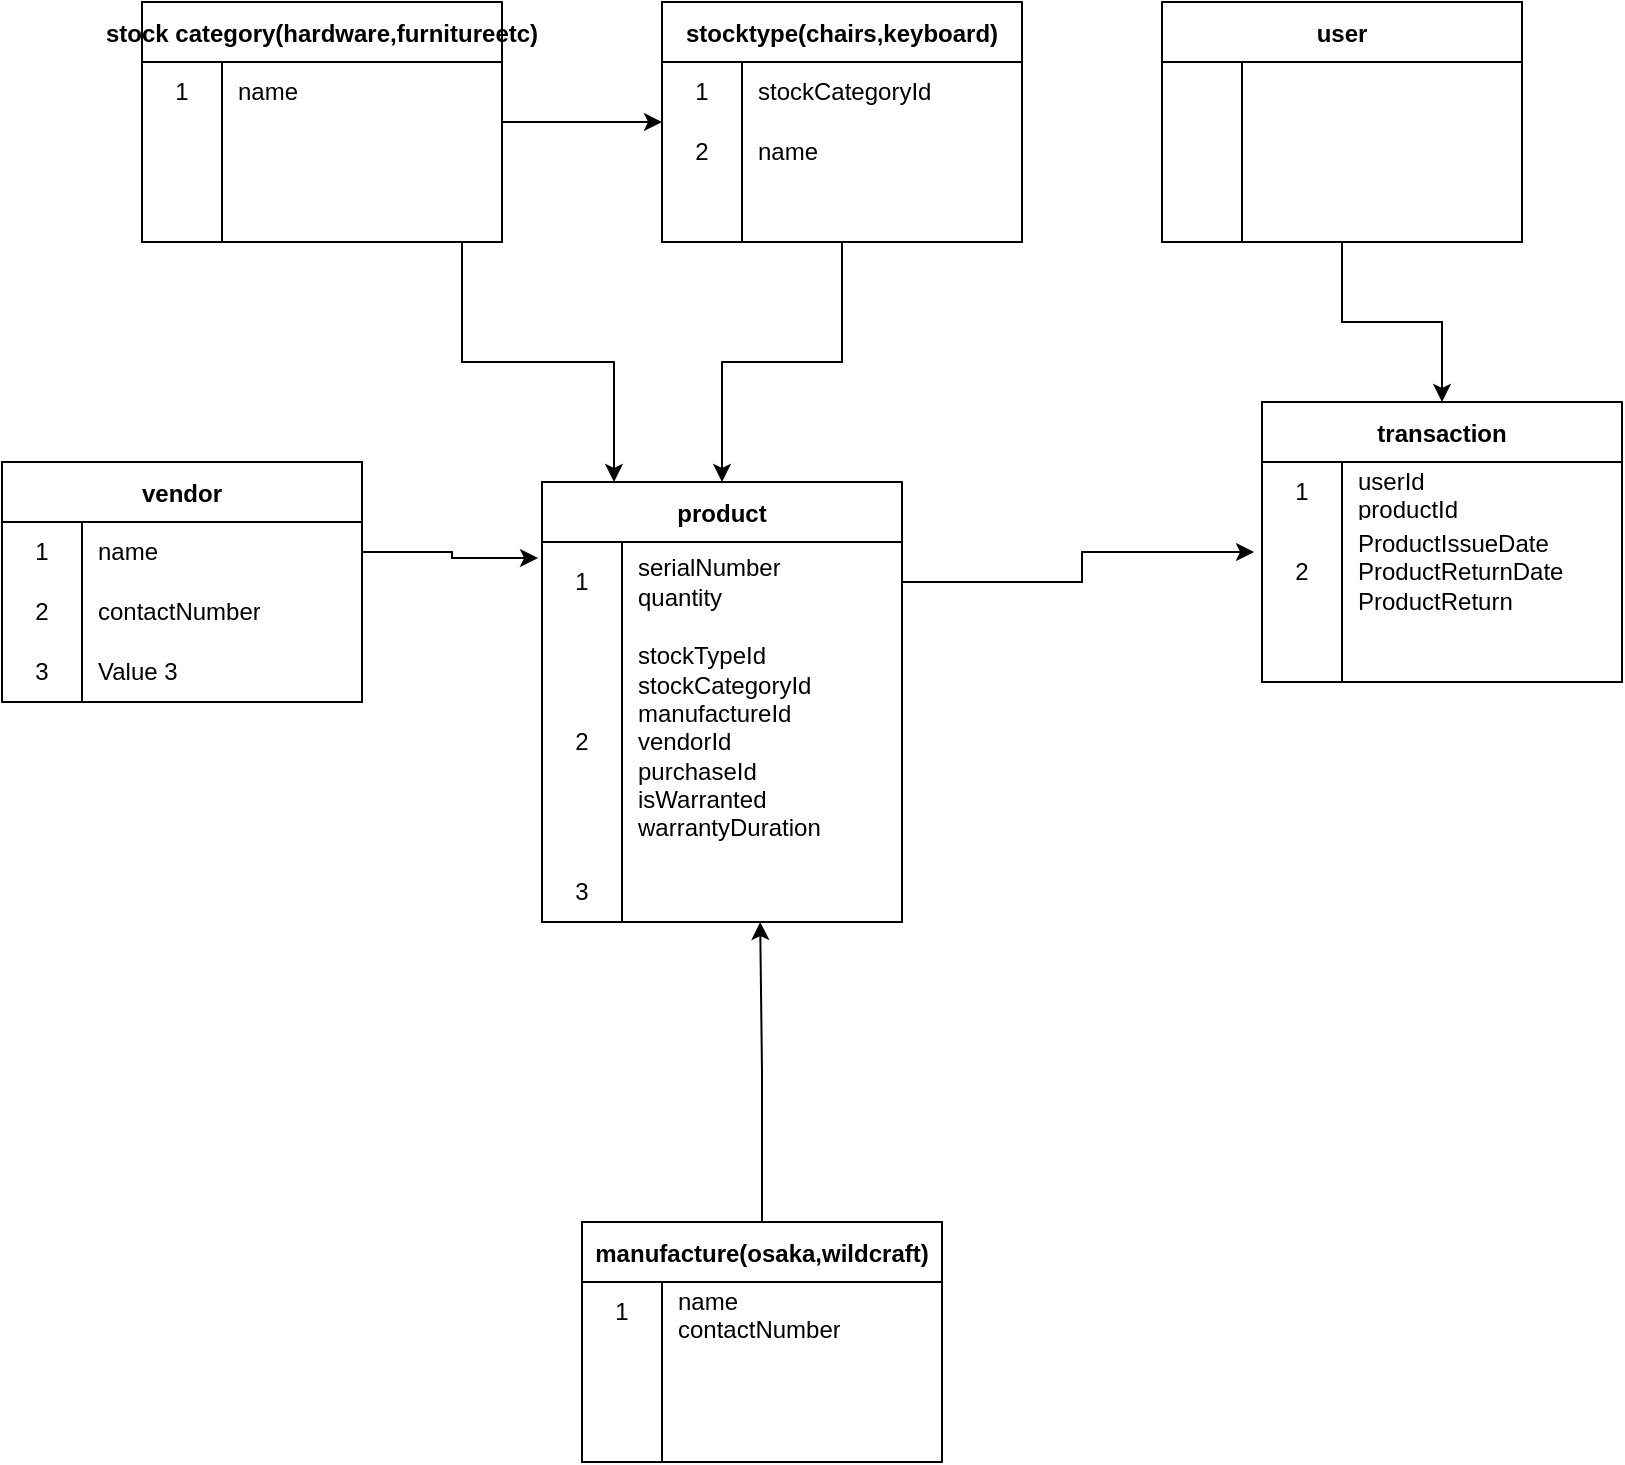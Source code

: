 <mxfile version="20.5.1" type="github">
  <diagram id="R2lEEEUBdFMjLlhIrx00" name="Page-1">
    <mxGraphModel dx="1524" dy="1026" grid="1" gridSize="10" guides="1" tooltips="1" connect="1" arrows="1" fold="1" page="1" pageScale="1" pageWidth="850" pageHeight="1100" math="0" shadow="0" extFonts="Permanent Marker^https://fonts.googleapis.com/css?family=Permanent+Marker">
      <root>
        <mxCell id="0" />
        <mxCell id="1" parent="0" />
        <mxCell id="aRih_vK3OyAYS8As8qdR-22" value="" style="edgeStyle=orthogonalEdgeStyle;rounded=0;orthogonalLoop=1;jettySize=auto;html=1;" edge="1" parent="1" source="aRih_vK3OyAYS8As8qdR-2" target="aRih_vK3OyAYS8As8qdR-12">
          <mxGeometry relative="1" as="geometry" />
        </mxCell>
        <mxCell id="aRih_vK3OyAYS8As8qdR-91" style="edgeStyle=orthogonalEdgeStyle;rounded=0;orthogonalLoop=1;jettySize=auto;html=1;entryX=0.2;entryY=0;entryDx=0;entryDy=0;entryPerimeter=0;" edge="1" parent="1" source="aRih_vK3OyAYS8As8qdR-2" target="aRih_vK3OyAYS8As8qdR-24">
          <mxGeometry relative="1" as="geometry">
            <Array as="points">
              <mxPoint x="310" y="270" />
              <mxPoint x="386" y="270" />
            </Array>
          </mxGeometry>
        </mxCell>
        <mxCell id="aRih_vK3OyAYS8As8qdR-2" value="stock category(hardware,furnitureetc)" style="shape=table;startSize=30;container=1;collapsible=0;childLayout=tableLayout;fixedRows=1;rowLines=0;fontStyle=1;" vertex="1" parent="1">
          <mxGeometry x="150" y="90" width="180" height="120" as="geometry" />
        </mxCell>
        <mxCell id="aRih_vK3OyAYS8As8qdR-3" value="" style="shape=tableRow;horizontal=0;startSize=0;swimlaneHead=0;swimlaneBody=0;top=0;left=0;bottom=0;right=0;collapsible=0;dropTarget=0;fillColor=none;points=[[0,0.5],[1,0.5]];portConstraint=eastwest;" vertex="1" parent="aRih_vK3OyAYS8As8qdR-2">
          <mxGeometry y="30" width="180" height="30" as="geometry" />
        </mxCell>
        <mxCell id="aRih_vK3OyAYS8As8qdR-4" value="1" style="shape=partialRectangle;html=1;whiteSpace=wrap;connectable=0;fillColor=none;top=0;left=0;bottom=0;right=0;overflow=hidden;pointerEvents=1;" vertex="1" parent="aRih_vK3OyAYS8As8qdR-3">
          <mxGeometry width="40" height="30" as="geometry">
            <mxRectangle width="40" height="30" as="alternateBounds" />
          </mxGeometry>
        </mxCell>
        <mxCell id="aRih_vK3OyAYS8As8qdR-5" value="name" style="shape=partialRectangle;html=1;whiteSpace=wrap;connectable=0;fillColor=none;top=0;left=0;bottom=0;right=0;align=left;spacingLeft=6;overflow=hidden;" vertex="1" parent="aRih_vK3OyAYS8As8qdR-3">
          <mxGeometry x="40" width="140" height="30" as="geometry">
            <mxRectangle width="140" height="30" as="alternateBounds" />
          </mxGeometry>
        </mxCell>
        <mxCell id="aRih_vK3OyAYS8As8qdR-6" value="" style="shape=tableRow;horizontal=0;startSize=0;swimlaneHead=0;swimlaneBody=0;top=0;left=0;bottom=0;right=0;collapsible=0;dropTarget=0;fillColor=none;points=[[0,0.5],[1,0.5]];portConstraint=eastwest;" vertex="1" parent="aRih_vK3OyAYS8As8qdR-2">
          <mxGeometry y="60" width="180" height="30" as="geometry" />
        </mxCell>
        <mxCell id="aRih_vK3OyAYS8As8qdR-7" value="" style="shape=partialRectangle;html=1;whiteSpace=wrap;connectable=0;fillColor=none;top=0;left=0;bottom=0;right=0;overflow=hidden;" vertex="1" parent="aRih_vK3OyAYS8As8qdR-6">
          <mxGeometry width="40" height="30" as="geometry">
            <mxRectangle width="40" height="30" as="alternateBounds" />
          </mxGeometry>
        </mxCell>
        <mxCell id="aRih_vK3OyAYS8As8qdR-8" value="" style="shape=partialRectangle;html=1;whiteSpace=wrap;connectable=0;fillColor=none;top=0;left=0;bottom=0;right=0;align=left;spacingLeft=6;overflow=hidden;" vertex="1" parent="aRih_vK3OyAYS8As8qdR-6">
          <mxGeometry x="40" width="140" height="30" as="geometry">
            <mxRectangle width="140" height="30" as="alternateBounds" />
          </mxGeometry>
        </mxCell>
        <mxCell id="aRih_vK3OyAYS8As8qdR-9" value="" style="shape=tableRow;horizontal=0;startSize=0;swimlaneHead=0;swimlaneBody=0;top=0;left=0;bottom=0;right=0;collapsible=0;dropTarget=0;fillColor=none;points=[[0,0.5],[1,0.5]];portConstraint=eastwest;" vertex="1" parent="aRih_vK3OyAYS8As8qdR-2">
          <mxGeometry y="90" width="180" height="30" as="geometry" />
        </mxCell>
        <mxCell id="aRih_vK3OyAYS8As8qdR-10" value="" style="shape=partialRectangle;html=1;whiteSpace=wrap;connectable=0;fillColor=none;top=0;left=0;bottom=0;right=0;overflow=hidden;" vertex="1" parent="aRih_vK3OyAYS8As8qdR-9">
          <mxGeometry width="40" height="30" as="geometry">
            <mxRectangle width="40" height="30" as="alternateBounds" />
          </mxGeometry>
        </mxCell>
        <mxCell id="aRih_vK3OyAYS8As8qdR-11" value="" style="shape=partialRectangle;html=1;whiteSpace=wrap;connectable=0;fillColor=none;top=0;left=0;bottom=0;right=0;align=left;spacingLeft=6;overflow=hidden;" vertex="1" parent="aRih_vK3OyAYS8As8qdR-9">
          <mxGeometry x="40" width="140" height="30" as="geometry">
            <mxRectangle width="140" height="30" as="alternateBounds" />
          </mxGeometry>
        </mxCell>
        <mxCell id="aRih_vK3OyAYS8As8qdR-34" value="" style="edgeStyle=orthogonalEdgeStyle;rounded=0;orthogonalLoop=1;jettySize=auto;html=1;" edge="1" parent="1" source="aRih_vK3OyAYS8As8qdR-12" target="aRih_vK3OyAYS8As8qdR-24">
          <mxGeometry relative="1" as="geometry" />
        </mxCell>
        <mxCell id="aRih_vK3OyAYS8As8qdR-12" value="stocktype(chairs,keyboard)" style="shape=table;startSize=30;container=1;collapsible=0;childLayout=tableLayout;fixedRows=1;rowLines=0;fontStyle=1;" vertex="1" parent="1">
          <mxGeometry x="410" y="90" width="180" height="120" as="geometry" />
        </mxCell>
        <mxCell id="aRih_vK3OyAYS8As8qdR-13" value="" style="shape=tableRow;horizontal=0;startSize=0;swimlaneHead=0;swimlaneBody=0;top=0;left=0;bottom=0;right=0;collapsible=0;dropTarget=0;fillColor=none;points=[[0,0.5],[1,0.5]];portConstraint=eastwest;" vertex="1" parent="aRih_vK3OyAYS8As8qdR-12">
          <mxGeometry y="30" width="180" height="30" as="geometry" />
        </mxCell>
        <mxCell id="aRih_vK3OyAYS8As8qdR-14" value="1" style="shape=partialRectangle;html=1;whiteSpace=wrap;connectable=0;fillColor=none;top=0;left=0;bottom=0;right=0;overflow=hidden;pointerEvents=1;" vertex="1" parent="aRih_vK3OyAYS8As8qdR-13">
          <mxGeometry width="40" height="30" as="geometry">
            <mxRectangle width="40" height="30" as="alternateBounds" />
          </mxGeometry>
        </mxCell>
        <mxCell id="aRih_vK3OyAYS8As8qdR-15" value="stockCategoryId" style="shape=partialRectangle;html=1;whiteSpace=wrap;connectable=0;fillColor=none;top=0;left=0;bottom=0;right=0;align=left;spacingLeft=6;overflow=hidden;" vertex="1" parent="aRih_vK3OyAYS8As8qdR-13">
          <mxGeometry x="40" width="140" height="30" as="geometry">
            <mxRectangle width="140" height="30" as="alternateBounds" />
          </mxGeometry>
        </mxCell>
        <mxCell id="aRih_vK3OyAYS8As8qdR-16" value="" style="shape=tableRow;horizontal=0;startSize=0;swimlaneHead=0;swimlaneBody=0;top=0;left=0;bottom=0;right=0;collapsible=0;dropTarget=0;fillColor=none;points=[[0,0.5],[1,0.5]];portConstraint=eastwest;" vertex="1" parent="aRih_vK3OyAYS8As8qdR-12">
          <mxGeometry y="60" width="180" height="30" as="geometry" />
        </mxCell>
        <mxCell id="aRih_vK3OyAYS8As8qdR-17" value="2" style="shape=partialRectangle;html=1;whiteSpace=wrap;connectable=0;fillColor=none;top=0;left=0;bottom=0;right=0;overflow=hidden;" vertex="1" parent="aRih_vK3OyAYS8As8qdR-16">
          <mxGeometry width="40" height="30" as="geometry">
            <mxRectangle width="40" height="30" as="alternateBounds" />
          </mxGeometry>
        </mxCell>
        <mxCell id="aRih_vK3OyAYS8As8qdR-18" value="name" style="shape=partialRectangle;html=1;whiteSpace=wrap;connectable=0;fillColor=none;top=0;left=0;bottom=0;right=0;align=left;spacingLeft=6;overflow=hidden;" vertex="1" parent="aRih_vK3OyAYS8As8qdR-16">
          <mxGeometry x="40" width="140" height="30" as="geometry">
            <mxRectangle width="140" height="30" as="alternateBounds" />
          </mxGeometry>
        </mxCell>
        <mxCell id="aRih_vK3OyAYS8As8qdR-19" value="" style="shape=tableRow;horizontal=0;startSize=0;swimlaneHead=0;swimlaneBody=0;top=0;left=0;bottom=0;right=0;collapsible=0;dropTarget=0;fillColor=none;points=[[0,0.5],[1,0.5]];portConstraint=eastwest;" vertex="1" parent="aRih_vK3OyAYS8As8qdR-12">
          <mxGeometry y="90" width="180" height="30" as="geometry" />
        </mxCell>
        <mxCell id="aRih_vK3OyAYS8As8qdR-20" value="" style="shape=partialRectangle;html=1;whiteSpace=wrap;connectable=0;fillColor=none;top=0;left=0;bottom=0;right=0;overflow=hidden;" vertex="1" parent="aRih_vK3OyAYS8As8qdR-19">
          <mxGeometry width="40" height="30" as="geometry">
            <mxRectangle width="40" height="30" as="alternateBounds" />
          </mxGeometry>
        </mxCell>
        <mxCell id="aRih_vK3OyAYS8As8qdR-21" value="" style="shape=partialRectangle;html=1;whiteSpace=wrap;connectable=0;fillColor=none;top=0;left=0;bottom=0;right=0;align=left;spacingLeft=6;overflow=hidden;" vertex="1" parent="aRih_vK3OyAYS8As8qdR-19">
          <mxGeometry x="40" width="140" height="30" as="geometry">
            <mxRectangle width="140" height="30" as="alternateBounds" />
          </mxGeometry>
        </mxCell>
        <mxCell id="aRih_vK3OyAYS8As8qdR-24" value="product" style="shape=table;startSize=30;container=1;collapsible=0;childLayout=tableLayout;fixedRows=1;rowLines=0;fontStyle=1;" vertex="1" parent="1">
          <mxGeometry x="350" y="330" width="180" height="220" as="geometry" />
        </mxCell>
        <mxCell id="aRih_vK3OyAYS8As8qdR-25" value="" style="shape=tableRow;horizontal=0;startSize=0;swimlaneHead=0;swimlaneBody=0;top=0;left=0;bottom=0;right=0;collapsible=0;dropTarget=0;fillColor=none;points=[[0,0.5],[1,0.5]];portConstraint=eastwest;" vertex="1" parent="aRih_vK3OyAYS8As8qdR-24">
          <mxGeometry y="30" width="180" height="40" as="geometry" />
        </mxCell>
        <mxCell id="aRih_vK3OyAYS8As8qdR-26" value="1" style="shape=partialRectangle;html=1;whiteSpace=wrap;connectable=0;fillColor=none;top=0;left=0;bottom=0;right=0;overflow=hidden;pointerEvents=1;" vertex="1" parent="aRih_vK3OyAYS8As8qdR-25">
          <mxGeometry width="40" height="40" as="geometry">
            <mxRectangle width="40" height="40" as="alternateBounds" />
          </mxGeometry>
        </mxCell>
        <mxCell id="aRih_vK3OyAYS8As8qdR-27" value="serialNumber&lt;br&gt;quantity" style="shape=partialRectangle;html=1;whiteSpace=wrap;connectable=0;fillColor=none;top=0;left=0;bottom=0;right=0;align=left;spacingLeft=6;overflow=hidden;" vertex="1" parent="aRih_vK3OyAYS8As8qdR-25">
          <mxGeometry x="40" width="140" height="40" as="geometry">
            <mxRectangle width="140" height="40" as="alternateBounds" />
          </mxGeometry>
        </mxCell>
        <mxCell id="aRih_vK3OyAYS8As8qdR-28" value="" style="shape=tableRow;horizontal=0;startSize=0;swimlaneHead=0;swimlaneBody=0;top=0;left=0;bottom=0;right=0;collapsible=0;dropTarget=0;fillColor=none;points=[[0,0.5],[1,0.5]];portConstraint=eastwest;" vertex="1" parent="aRih_vK3OyAYS8As8qdR-24">
          <mxGeometry y="70" width="180" height="120" as="geometry" />
        </mxCell>
        <mxCell id="aRih_vK3OyAYS8As8qdR-29" value="2" style="shape=partialRectangle;html=1;whiteSpace=wrap;connectable=0;fillColor=none;top=0;left=0;bottom=0;right=0;overflow=hidden;" vertex="1" parent="aRih_vK3OyAYS8As8qdR-28">
          <mxGeometry width="40" height="120" as="geometry">
            <mxRectangle width="40" height="120" as="alternateBounds" />
          </mxGeometry>
        </mxCell>
        <mxCell id="aRih_vK3OyAYS8As8qdR-30" value="stockTypeId&lt;br&gt;stockCategoryId&lt;br&gt;manufactureId&lt;br&gt;vendorId&lt;br&gt;purchaseId&lt;br&gt;isWarranted&lt;br&gt;warrantyDuration" style="shape=partialRectangle;html=1;whiteSpace=wrap;connectable=0;fillColor=none;top=0;left=0;bottom=0;right=0;align=left;spacingLeft=6;overflow=hidden;" vertex="1" parent="aRih_vK3OyAYS8As8qdR-28">
          <mxGeometry x="40" width="140" height="120" as="geometry">
            <mxRectangle width="140" height="120" as="alternateBounds" />
          </mxGeometry>
        </mxCell>
        <mxCell id="aRih_vK3OyAYS8As8qdR-31" value="" style="shape=tableRow;horizontal=0;startSize=0;swimlaneHead=0;swimlaneBody=0;top=0;left=0;bottom=0;right=0;collapsible=0;dropTarget=0;fillColor=none;points=[[0,0.5],[1,0.5]];portConstraint=eastwest;" vertex="1" parent="aRih_vK3OyAYS8As8qdR-24">
          <mxGeometry y="190" width="180" height="30" as="geometry" />
        </mxCell>
        <mxCell id="aRih_vK3OyAYS8As8qdR-32" value="3" style="shape=partialRectangle;html=1;whiteSpace=wrap;connectable=0;fillColor=none;top=0;left=0;bottom=0;right=0;overflow=hidden;" vertex="1" parent="aRih_vK3OyAYS8As8qdR-31">
          <mxGeometry width="40" height="30" as="geometry">
            <mxRectangle width="40" height="30" as="alternateBounds" />
          </mxGeometry>
        </mxCell>
        <mxCell id="aRih_vK3OyAYS8As8qdR-33" value="" style="shape=partialRectangle;html=1;whiteSpace=wrap;connectable=0;fillColor=none;top=0;left=0;bottom=0;right=0;align=left;spacingLeft=6;overflow=hidden;" vertex="1" parent="aRih_vK3OyAYS8As8qdR-31">
          <mxGeometry x="40" width="140" height="30" as="geometry">
            <mxRectangle width="140" height="30" as="alternateBounds" />
          </mxGeometry>
        </mxCell>
        <mxCell id="aRih_vK3OyAYS8As8qdR-35" value="vendor" style="shape=table;startSize=30;container=1;collapsible=0;childLayout=tableLayout;fixedRows=1;rowLines=0;fontStyle=1;" vertex="1" parent="1">
          <mxGeometry x="80" y="320" width="180" height="120" as="geometry" />
        </mxCell>
        <mxCell id="aRih_vK3OyAYS8As8qdR-36" value="" style="shape=tableRow;horizontal=0;startSize=0;swimlaneHead=0;swimlaneBody=0;top=0;left=0;bottom=0;right=0;collapsible=0;dropTarget=0;fillColor=none;points=[[0,0.5],[1,0.5]];portConstraint=eastwest;" vertex="1" parent="aRih_vK3OyAYS8As8qdR-35">
          <mxGeometry y="30" width="180" height="30" as="geometry" />
        </mxCell>
        <mxCell id="aRih_vK3OyAYS8As8qdR-37" value="1" style="shape=partialRectangle;html=1;whiteSpace=wrap;connectable=0;fillColor=none;top=0;left=0;bottom=0;right=0;overflow=hidden;pointerEvents=1;" vertex="1" parent="aRih_vK3OyAYS8As8qdR-36">
          <mxGeometry width="40" height="30" as="geometry">
            <mxRectangle width="40" height="30" as="alternateBounds" />
          </mxGeometry>
        </mxCell>
        <mxCell id="aRih_vK3OyAYS8As8qdR-38" value="name" style="shape=partialRectangle;html=1;whiteSpace=wrap;connectable=0;fillColor=none;top=0;left=0;bottom=0;right=0;align=left;spacingLeft=6;overflow=hidden;" vertex="1" parent="aRih_vK3OyAYS8As8qdR-36">
          <mxGeometry x="40" width="140" height="30" as="geometry">
            <mxRectangle width="140" height="30" as="alternateBounds" />
          </mxGeometry>
        </mxCell>
        <mxCell id="aRih_vK3OyAYS8As8qdR-39" value="" style="shape=tableRow;horizontal=0;startSize=0;swimlaneHead=0;swimlaneBody=0;top=0;left=0;bottom=0;right=0;collapsible=0;dropTarget=0;fillColor=none;points=[[0,0.5],[1,0.5]];portConstraint=eastwest;" vertex="1" parent="aRih_vK3OyAYS8As8qdR-35">
          <mxGeometry y="60" width="180" height="30" as="geometry" />
        </mxCell>
        <mxCell id="aRih_vK3OyAYS8As8qdR-40" value="2" style="shape=partialRectangle;html=1;whiteSpace=wrap;connectable=0;fillColor=none;top=0;left=0;bottom=0;right=0;overflow=hidden;" vertex="1" parent="aRih_vK3OyAYS8As8qdR-39">
          <mxGeometry width="40" height="30" as="geometry">
            <mxRectangle width="40" height="30" as="alternateBounds" />
          </mxGeometry>
        </mxCell>
        <mxCell id="aRih_vK3OyAYS8As8qdR-41" value="contactNumber" style="shape=partialRectangle;html=1;whiteSpace=wrap;connectable=0;fillColor=none;top=0;left=0;bottom=0;right=0;align=left;spacingLeft=6;overflow=hidden;" vertex="1" parent="aRih_vK3OyAYS8As8qdR-39">
          <mxGeometry x="40" width="140" height="30" as="geometry">
            <mxRectangle width="140" height="30" as="alternateBounds" />
          </mxGeometry>
        </mxCell>
        <mxCell id="aRih_vK3OyAYS8As8qdR-42" value="" style="shape=tableRow;horizontal=0;startSize=0;swimlaneHead=0;swimlaneBody=0;top=0;left=0;bottom=0;right=0;collapsible=0;dropTarget=0;fillColor=none;points=[[0,0.5],[1,0.5]];portConstraint=eastwest;" vertex="1" parent="aRih_vK3OyAYS8As8qdR-35">
          <mxGeometry y="90" width="180" height="30" as="geometry" />
        </mxCell>
        <mxCell id="aRih_vK3OyAYS8As8qdR-43" value="3" style="shape=partialRectangle;html=1;whiteSpace=wrap;connectable=0;fillColor=none;top=0;left=0;bottom=0;right=0;overflow=hidden;" vertex="1" parent="aRih_vK3OyAYS8As8qdR-42">
          <mxGeometry width="40" height="30" as="geometry">
            <mxRectangle width="40" height="30" as="alternateBounds" />
          </mxGeometry>
        </mxCell>
        <mxCell id="aRih_vK3OyAYS8As8qdR-44" value="Value 3" style="shape=partialRectangle;html=1;whiteSpace=wrap;connectable=0;fillColor=none;top=0;left=0;bottom=0;right=0;align=left;spacingLeft=6;overflow=hidden;" vertex="1" parent="aRih_vK3OyAYS8As8qdR-42">
          <mxGeometry x="40" width="140" height="30" as="geometry">
            <mxRectangle width="140" height="30" as="alternateBounds" />
          </mxGeometry>
        </mxCell>
        <mxCell id="aRih_vK3OyAYS8As8qdR-111" style="edgeStyle=orthogonalEdgeStyle;rounded=0;orthogonalLoop=1;jettySize=auto;html=1;entryX=0.606;entryY=1;entryDx=0;entryDy=0;entryPerimeter=0;" edge="1" parent="1" source="aRih_vK3OyAYS8As8qdR-58" target="aRih_vK3OyAYS8As8qdR-31">
          <mxGeometry relative="1" as="geometry" />
        </mxCell>
        <mxCell id="aRih_vK3OyAYS8As8qdR-58" value="manufacture(osaka,wildcraft)" style="shape=table;startSize=30;container=1;collapsible=0;childLayout=tableLayout;fixedRows=1;rowLines=0;fontStyle=1;" vertex="1" parent="1">
          <mxGeometry x="370" y="700" width="180" height="120" as="geometry" />
        </mxCell>
        <mxCell id="aRih_vK3OyAYS8As8qdR-59" value="" style="shape=tableRow;horizontal=0;startSize=0;swimlaneHead=0;swimlaneBody=0;top=0;left=0;bottom=0;right=0;collapsible=0;dropTarget=0;fillColor=none;points=[[0,0.5],[1,0.5]];portConstraint=eastwest;" vertex="1" parent="aRih_vK3OyAYS8As8qdR-58">
          <mxGeometry y="30" width="180" height="30" as="geometry" />
        </mxCell>
        <mxCell id="aRih_vK3OyAYS8As8qdR-60" value="1" style="shape=partialRectangle;html=1;whiteSpace=wrap;connectable=0;fillColor=none;top=0;left=0;bottom=0;right=0;overflow=hidden;pointerEvents=1;" vertex="1" parent="aRih_vK3OyAYS8As8qdR-59">
          <mxGeometry width="40" height="30" as="geometry">
            <mxRectangle width="40" height="30" as="alternateBounds" />
          </mxGeometry>
        </mxCell>
        <mxCell id="aRih_vK3OyAYS8As8qdR-61" value="name&lt;br&gt;contactNumber" style="shape=partialRectangle;html=1;whiteSpace=wrap;connectable=0;fillColor=none;top=0;left=0;bottom=0;right=0;align=left;spacingLeft=6;overflow=hidden;" vertex="1" parent="aRih_vK3OyAYS8As8qdR-59">
          <mxGeometry x="40" width="140" height="30" as="geometry">
            <mxRectangle width="140" height="30" as="alternateBounds" />
          </mxGeometry>
        </mxCell>
        <mxCell id="aRih_vK3OyAYS8As8qdR-62" value="" style="shape=tableRow;horizontal=0;startSize=0;swimlaneHead=0;swimlaneBody=0;top=0;left=0;bottom=0;right=0;collapsible=0;dropTarget=0;fillColor=none;points=[[0,0.5],[1,0.5]];portConstraint=eastwest;" vertex="1" parent="aRih_vK3OyAYS8As8qdR-58">
          <mxGeometry y="60" width="180" height="30" as="geometry" />
        </mxCell>
        <mxCell id="aRih_vK3OyAYS8As8qdR-63" value="" style="shape=partialRectangle;html=1;whiteSpace=wrap;connectable=0;fillColor=none;top=0;left=0;bottom=0;right=0;overflow=hidden;" vertex="1" parent="aRih_vK3OyAYS8As8qdR-62">
          <mxGeometry width="40" height="30" as="geometry">
            <mxRectangle width="40" height="30" as="alternateBounds" />
          </mxGeometry>
        </mxCell>
        <mxCell id="aRih_vK3OyAYS8As8qdR-64" value="" style="shape=partialRectangle;html=1;whiteSpace=wrap;connectable=0;fillColor=none;top=0;left=0;bottom=0;right=0;align=left;spacingLeft=6;overflow=hidden;" vertex="1" parent="aRih_vK3OyAYS8As8qdR-62">
          <mxGeometry x="40" width="140" height="30" as="geometry">
            <mxRectangle width="140" height="30" as="alternateBounds" />
          </mxGeometry>
        </mxCell>
        <mxCell id="aRih_vK3OyAYS8As8qdR-65" value="" style="shape=tableRow;horizontal=0;startSize=0;swimlaneHead=0;swimlaneBody=0;top=0;left=0;bottom=0;right=0;collapsible=0;dropTarget=0;fillColor=none;points=[[0,0.5],[1,0.5]];portConstraint=eastwest;" vertex="1" parent="aRih_vK3OyAYS8As8qdR-58">
          <mxGeometry y="90" width="180" height="30" as="geometry" />
        </mxCell>
        <mxCell id="aRih_vK3OyAYS8As8qdR-66" value="" style="shape=partialRectangle;html=1;whiteSpace=wrap;connectable=0;fillColor=none;top=0;left=0;bottom=0;right=0;overflow=hidden;" vertex="1" parent="aRih_vK3OyAYS8As8qdR-65">
          <mxGeometry width="40" height="30" as="geometry">
            <mxRectangle width="40" height="30" as="alternateBounds" />
          </mxGeometry>
        </mxCell>
        <mxCell id="aRih_vK3OyAYS8As8qdR-67" value="" style="shape=partialRectangle;html=1;whiteSpace=wrap;connectable=0;fillColor=none;top=0;left=0;bottom=0;right=0;align=left;spacingLeft=6;overflow=hidden;" vertex="1" parent="aRih_vK3OyAYS8As8qdR-65">
          <mxGeometry x="40" width="140" height="30" as="geometry">
            <mxRectangle width="140" height="30" as="alternateBounds" />
          </mxGeometry>
        </mxCell>
        <mxCell id="aRih_vK3OyAYS8As8qdR-80" value="transaction" style="shape=table;startSize=30;container=1;collapsible=0;childLayout=tableLayout;fixedRows=1;rowLines=0;fontStyle=1;" vertex="1" parent="1">
          <mxGeometry x="710" y="290" width="180" height="140" as="geometry" />
        </mxCell>
        <mxCell id="aRih_vK3OyAYS8As8qdR-81" value="" style="shape=tableRow;horizontal=0;startSize=0;swimlaneHead=0;swimlaneBody=0;top=0;left=0;bottom=0;right=0;collapsible=0;dropTarget=0;fillColor=none;points=[[0,0.5],[1,0.5]];portConstraint=eastwest;" vertex="1" parent="aRih_vK3OyAYS8As8qdR-80">
          <mxGeometry y="30" width="180" height="30" as="geometry" />
        </mxCell>
        <mxCell id="aRih_vK3OyAYS8As8qdR-82" value="1" style="shape=partialRectangle;html=1;whiteSpace=wrap;connectable=0;fillColor=none;top=0;left=0;bottom=0;right=0;overflow=hidden;pointerEvents=1;" vertex="1" parent="aRih_vK3OyAYS8As8qdR-81">
          <mxGeometry width="40" height="30" as="geometry">
            <mxRectangle width="40" height="30" as="alternateBounds" />
          </mxGeometry>
        </mxCell>
        <mxCell id="aRih_vK3OyAYS8As8qdR-83" value="userId&lt;br&gt;productId" style="shape=partialRectangle;html=1;whiteSpace=wrap;connectable=0;fillColor=none;top=0;left=0;bottom=0;right=0;align=left;spacingLeft=6;overflow=hidden;" vertex="1" parent="aRih_vK3OyAYS8As8qdR-81">
          <mxGeometry x="40" width="140" height="30" as="geometry">
            <mxRectangle width="140" height="30" as="alternateBounds" />
          </mxGeometry>
        </mxCell>
        <mxCell id="aRih_vK3OyAYS8As8qdR-84" value="" style="shape=tableRow;horizontal=0;startSize=0;swimlaneHead=0;swimlaneBody=0;top=0;left=0;bottom=0;right=0;collapsible=0;dropTarget=0;fillColor=none;points=[[0,0.5],[1,0.5]];portConstraint=eastwest;" vertex="1" parent="aRih_vK3OyAYS8As8qdR-80">
          <mxGeometry y="60" width="180" height="50" as="geometry" />
        </mxCell>
        <mxCell id="aRih_vK3OyAYS8As8qdR-85" value="2" style="shape=partialRectangle;html=1;whiteSpace=wrap;connectable=0;fillColor=none;top=0;left=0;bottom=0;right=0;overflow=hidden;" vertex="1" parent="aRih_vK3OyAYS8As8qdR-84">
          <mxGeometry width="40" height="50" as="geometry">
            <mxRectangle width="40" height="50" as="alternateBounds" />
          </mxGeometry>
        </mxCell>
        <mxCell id="aRih_vK3OyAYS8As8qdR-86" value="ProductIssueDate&lt;br&gt;ProductReturnDate&lt;br&gt;ProductReturn" style="shape=partialRectangle;html=1;whiteSpace=wrap;connectable=0;fillColor=none;top=0;left=0;bottom=0;right=0;align=left;spacingLeft=6;overflow=hidden;" vertex="1" parent="aRih_vK3OyAYS8As8qdR-84">
          <mxGeometry x="40" width="140" height="50" as="geometry">
            <mxRectangle width="140" height="50" as="alternateBounds" />
          </mxGeometry>
        </mxCell>
        <mxCell id="aRih_vK3OyAYS8As8qdR-87" value="" style="shape=tableRow;horizontal=0;startSize=0;swimlaneHead=0;swimlaneBody=0;top=0;left=0;bottom=0;right=0;collapsible=0;dropTarget=0;fillColor=none;points=[[0,0.5],[1,0.5]];portConstraint=eastwest;" vertex="1" parent="aRih_vK3OyAYS8As8qdR-80">
          <mxGeometry y="110" width="180" height="30" as="geometry" />
        </mxCell>
        <mxCell id="aRih_vK3OyAYS8As8qdR-88" value="" style="shape=partialRectangle;html=1;whiteSpace=wrap;connectable=0;fillColor=none;top=0;left=0;bottom=0;right=0;overflow=hidden;" vertex="1" parent="aRih_vK3OyAYS8As8qdR-87">
          <mxGeometry width="40" height="30" as="geometry">
            <mxRectangle width="40" height="30" as="alternateBounds" />
          </mxGeometry>
        </mxCell>
        <mxCell id="aRih_vK3OyAYS8As8qdR-89" value="" style="shape=partialRectangle;html=1;whiteSpace=wrap;connectable=0;fillColor=none;top=0;left=0;bottom=0;right=0;align=left;spacingLeft=6;overflow=hidden;" vertex="1" parent="aRih_vK3OyAYS8As8qdR-87">
          <mxGeometry x="40" width="140" height="30" as="geometry">
            <mxRectangle width="140" height="30" as="alternateBounds" />
          </mxGeometry>
        </mxCell>
        <mxCell id="aRih_vK3OyAYS8As8qdR-92" style="edgeStyle=orthogonalEdgeStyle;rounded=0;orthogonalLoop=1;jettySize=auto;html=1;entryX=-0.011;entryY=0.2;entryDx=0;entryDy=0;entryPerimeter=0;" edge="1" parent="1" source="aRih_vK3OyAYS8As8qdR-36" target="aRih_vK3OyAYS8As8qdR-25">
          <mxGeometry relative="1" as="geometry" />
        </mxCell>
        <mxCell id="aRih_vK3OyAYS8As8qdR-98" style="edgeStyle=orthogonalEdgeStyle;rounded=0;orthogonalLoop=1;jettySize=auto;html=1;entryX=-0.022;entryY=0.3;entryDx=0;entryDy=0;entryPerimeter=0;" edge="1" parent="1" source="aRih_vK3OyAYS8As8qdR-25" target="aRih_vK3OyAYS8As8qdR-84">
          <mxGeometry relative="1" as="geometry" />
        </mxCell>
        <mxCell id="aRih_vK3OyAYS8As8qdR-110" style="edgeStyle=orthogonalEdgeStyle;rounded=0;orthogonalLoop=1;jettySize=auto;html=1;entryX=0.5;entryY=0;entryDx=0;entryDy=0;" edge="1" parent="1" source="aRih_vK3OyAYS8As8qdR-99" target="aRih_vK3OyAYS8As8qdR-80">
          <mxGeometry relative="1" as="geometry" />
        </mxCell>
        <mxCell id="aRih_vK3OyAYS8As8qdR-99" value="user" style="shape=table;startSize=30;container=1;collapsible=0;childLayout=tableLayout;fixedRows=1;rowLines=0;fontStyle=1;" vertex="1" parent="1">
          <mxGeometry x="660" y="90" width="180" height="120" as="geometry" />
        </mxCell>
        <mxCell id="aRih_vK3OyAYS8As8qdR-100" value="" style="shape=tableRow;horizontal=0;startSize=0;swimlaneHead=0;swimlaneBody=0;top=0;left=0;bottom=0;right=0;collapsible=0;dropTarget=0;fillColor=none;points=[[0,0.5],[1,0.5]];portConstraint=eastwest;" vertex="1" parent="aRih_vK3OyAYS8As8qdR-99">
          <mxGeometry y="30" width="180" height="30" as="geometry" />
        </mxCell>
        <mxCell id="aRih_vK3OyAYS8As8qdR-101" value="" style="shape=partialRectangle;html=1;whiteSpace=wrap;connectable=0;fillColor=none;top=0;left=0;bottom=0;right=0;overflow=hidden;pointerEvents=1;" vertex="1" parent="aRih_vK3OyAYS8As8qdR-100">
          <mxGeometry width="40" height="30" as="geometry">
            <mxRectangle width="40" height="30" as="alternateBounds" />
          </mxGeometry>
        </mxCell>
        <mxCell id="aRih_vK3OyAYS8As8qdR-102" value="" style="shape=partialRectangle;html=1;whiteSpace=wrap;connectable=0;fillColor=none;top=0;left=0;bottom=0;right=0;align=left;spacingLeft=6;overflow=hidden;" vertex="1" parent="aRih_vK3OyAYS8As8qdR-100">
          <mxGeometry x="40" width="140" height="30" as="geometry">
            <mxRectangle width="140" height="30" as="alternateBounds" />
          </mxGeometry>
        </mxCell>
        <mxCell id="aRih_vK3OyAYS8As8qdR-103" value="" style="shape=tableRow;horizontal=0;startSize=0;swimlaneHead=0;swimlaneBody=0;top=0;left=0;bottom=0;right=0;collapsible=0;dropTarget=0;fillColor=none;points=[[0,0.5],[1,0.5]];portConstraint=eastwest;" vertex="1" parent="aRih_vK3OyAYS8As8qdR-99">
          <mxGeometry y="60" width="180" height="30" as="geometry" />
        </mxCell>
        <mxCell id="aRih_vK3OyAYS8As8qdR-104" value="" style="shape=partialRectangle;html=1;whiteSpace=wrap;connectable=0;fillColor=none;top=0;left=0;bottom=0;right=0;overflow=hidden;" vertex="1" parent="aRih_vK3OyAYS8As8qdR-103">
          <mxGeometry width="40" height="30" as="geometry">
            <mxRectangle width="40" height="30" as="alternateBounds" />
          </mxGeometry>
        </mxCell>
        <mxCell id="aRih_vK3OyAYS8As8qdR-105" value="" style="shape=partialRectangle;html=1;whiteSpace=wrap;connectable=0;fillColor=none;top=0;left=0;bottom=0;right=0;align=left;spacingLeft=6;overflow=hidden;" vertex="1" parent="aRih_vK3OyAYS8As8qdR-103">
          <mxGeometry x="40" width="140" height="30" as="geometry">
            <mxRectangle width="140" height="30" as="alternateBounds" />
          </mxGeometry>
        </mxCell>
        <mxCell id="aRih_vK3OyAYS8As8qdR-106" value="" style="shape=tableRow;horizontal=0;startSize=0;swimlaneHead=0;swimlaneBody=0;top=0;left=0;bottom=0;right=0;collapsible=0;dropTarget=0;fillColor=none;points=[[0,0.5],[1,0.5]];portConstraint=eastwest;" vertex="1" parent="aRih_vK3OyAYS8As8qdR-99">
          <mxGeometry y="90" width="180" height="30" as="geometry" />
        </mxCell>
        <mxCell id="aRih_vK3OyAYS8As8qdR-107" value="" style="shape=partialRectangle;html=1;whiteSpace=wrap;connectable=0;fillColor=none;top=0;left=0;bottom=0;right=0;overflow=hidden;" vertex="1" parent="aRih_vK3OyAYS8As8qdR-106">
          <mxGeometry width="40" height="30" as="geometry">
            <mxRectangle width="40" height="30" as="alternateBounds" />
          </mxGeometry>
        </mxCell>
        <mxCell id="aRih_vK3OyAYS8As8qdR-108" value="" style="shape=partialRectangle;html=1;whiteSpace=wrap;connectable=0;fillColor=none;top=0;left=0;bottom=0;right=0;align=left;spacingLeft=6;overflow=hidden;" vertex="1" parent="aRih_vK3OyAYS8As8qdR-106">
          <mxGeometry x="40" width="140" height="30" as="geometry">
            <mxRectangle width="140" height="30" as="alternateBounds" />
          </mxGeometry>
        </mxCell>
      </root>
    </mxGraphModel>
  </diagram>
</mxfile>
